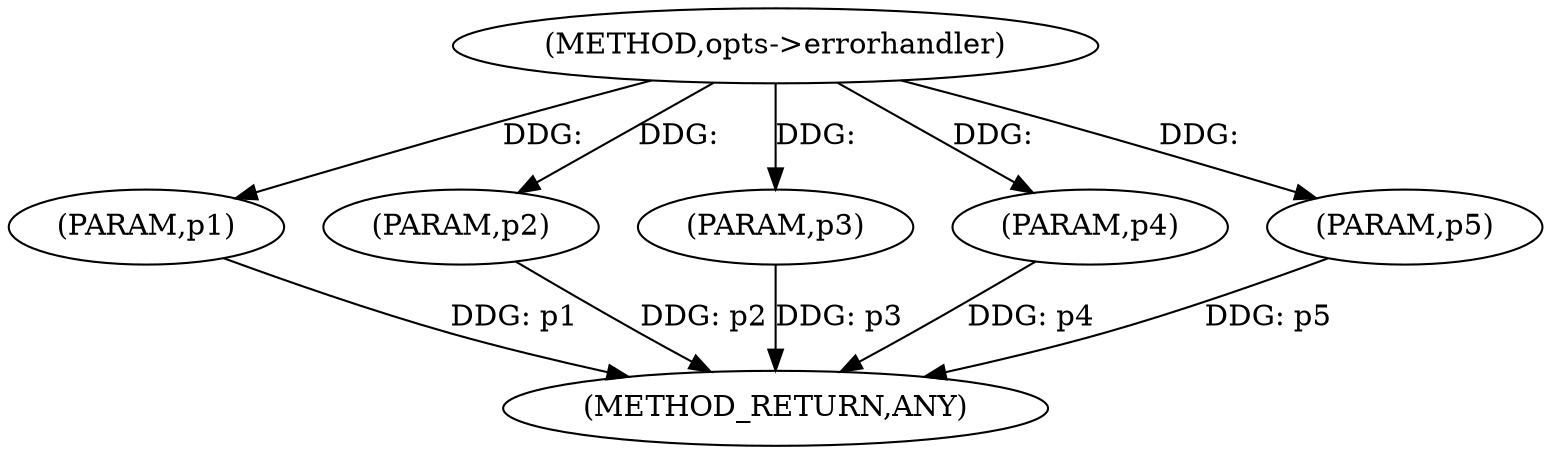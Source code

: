 digraph "opts-&gt;errorhandler" {  
"100288" [label = <(METHOD,opts-&gt;errorhandler)> ]
"100294" [label = <(METHOD_RETURN,ANY)> ]
"100289" [label = <(PARAM,p1)> ]
"100290" [label = <(PARAM,p2)> ]
"100291" [label = <(PARAM,p3)> ]
"100292" [label = <(PARAM,p4)> ]
"100293" [label = <(PARAM,p5)> ]
  "100289" -> "100294"  [ label = "DDG: p1"] 
  "100290" -> "100294"  [ label = "DDG: p2"] 
  "100291" -> "100294"  [ label = "DDG: p3"] 
  "100292" -> "100294"  [ label = "DDG: p4"] 
  "100293" -> "100294"  [ label = "DDG: p5"] 
  "100288" -> "100289"  [ label = "DDG: "] 
  "100288" -> "100290"  [ label = "DDG: "] 
  "100288" -> "100291"  [ label = "DDG: "] 
  "100288" -> "100292"  [ label = "DDG: "] 
  "100288" -> "100293"  [ label = "DDG: "] 
}
